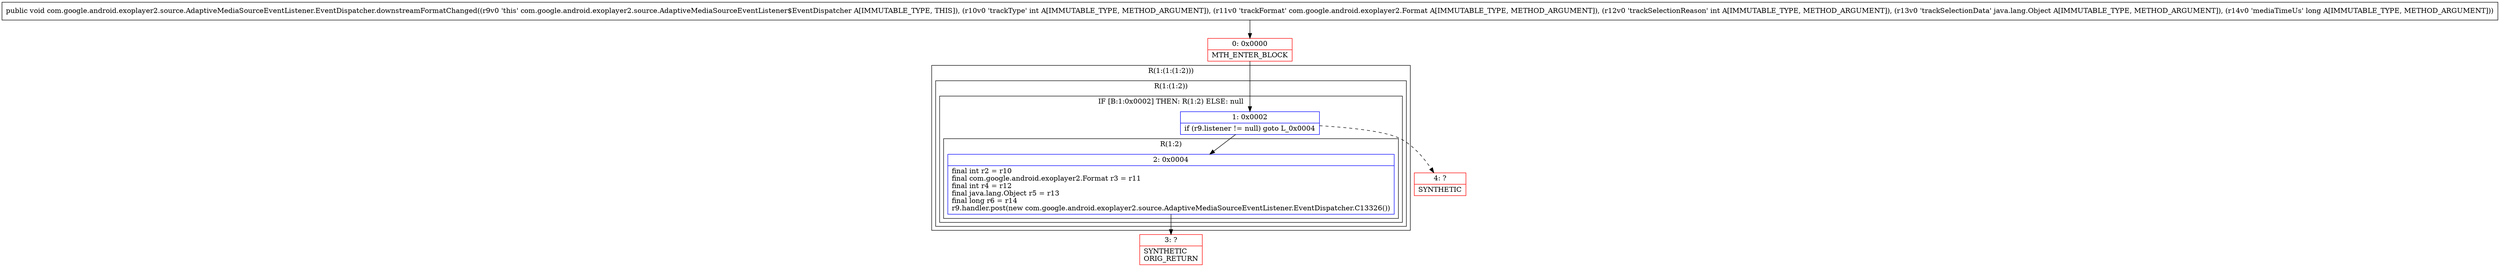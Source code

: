 digraph "CFG forcom.google.android.exoplayer2.source.AdaptiveMediaSourceEventListener.EventDispatcher.downstreamFormatChanged(ILcom\/google\/android\/exoplayer2\/Format;ILjava\/lang\/Object;J)V" {
subgraph cluster_Region_1564910909 {
label = "R(1:(1:(1:2)))";
node [shape=record,color=blue];
subgraph cluster_Region_1883455214 {
label = "R(1:(1:2))";
node [shape=record,color=blue];
subgraph cluster_IfRegion_1742591466 {
label = "IF [B:1:0x0002] THEN: R(1:2) ELSE: null";
node [shape=record,color=blue];
Node_1 [shape=record,label="{1\:\ 0x0002|if (r9.listener != null) goto L_0x0004\l}"];
subgraph cluster_Region_935197585 {
label = "R(1:2)";
node [shape=record,color=blue];
Node_2 [shape=record,label="{2\:\ 0x0004|final int r2 = r10\lfinal com.google.android.exoplayer2.Format r3 = r11\lfinal int r4 = r12\lfinal java.lang.Object r5 = r13\lfinal long r6 = r14\lr9.handler.post(new com.google.android.exoplayer2.source.AdaptiveMediaSourceEventListener.EventDispatcher.C13326())\l}"];
}
}
}
}
Node_0 [shape=record,color=red,label="{0\:\ 0x0000|MTH_ENTER_BLOCK\l}"];
Node_3 [shape=record,color=red,label="{3\:\ ?|SYNTHETIC\lORIG_RETURN\l}"];
Node_4 [shape=record,color=red,label="{4\:\ ?|SYNTHETIC\l}"];
MethodNode[shape=record,label="{public void com.google.android.exoplayer2.source.AdaptiveMediaSourceEventListener.EventDispatcher.downstreamFormatChanged((r9v0 'this' com.google.android.exoplayer2.source.AdaptiveMediaSourceEventListener$EventDispatcher A[IMMUTABLE_TYPE, THIS]), (r10v0 'trackType' int A[IMMUTABLE_TYPE, METHOD_ARGUMENT]), (r11v0 'trackFormat' com.google.android.exoplayer2.Format A[IMMUTABLE_TYPE, METHOD_ARGUMENT]), (r12v0 'trackSelectionReason' int A[IMMUTABLE_TYPE, METHOD_ARGUMENT]), (r13v0 'trackSelectionData' java.lang.Object A[IMMUTABLE_TYPE, METHOD_ARGUMENT]), (r14v0 'mediaTimeUs' long A[IMMUTABLE_TYPE, METHOD_ARGUMENT])) }"];
MethodNode -> Node_0;
Node_1 -> Node_2;
Node_1 -> Node_4[style=dashed];
Node_2 -> Node_3;
Node_0 -> Node_1;
}

